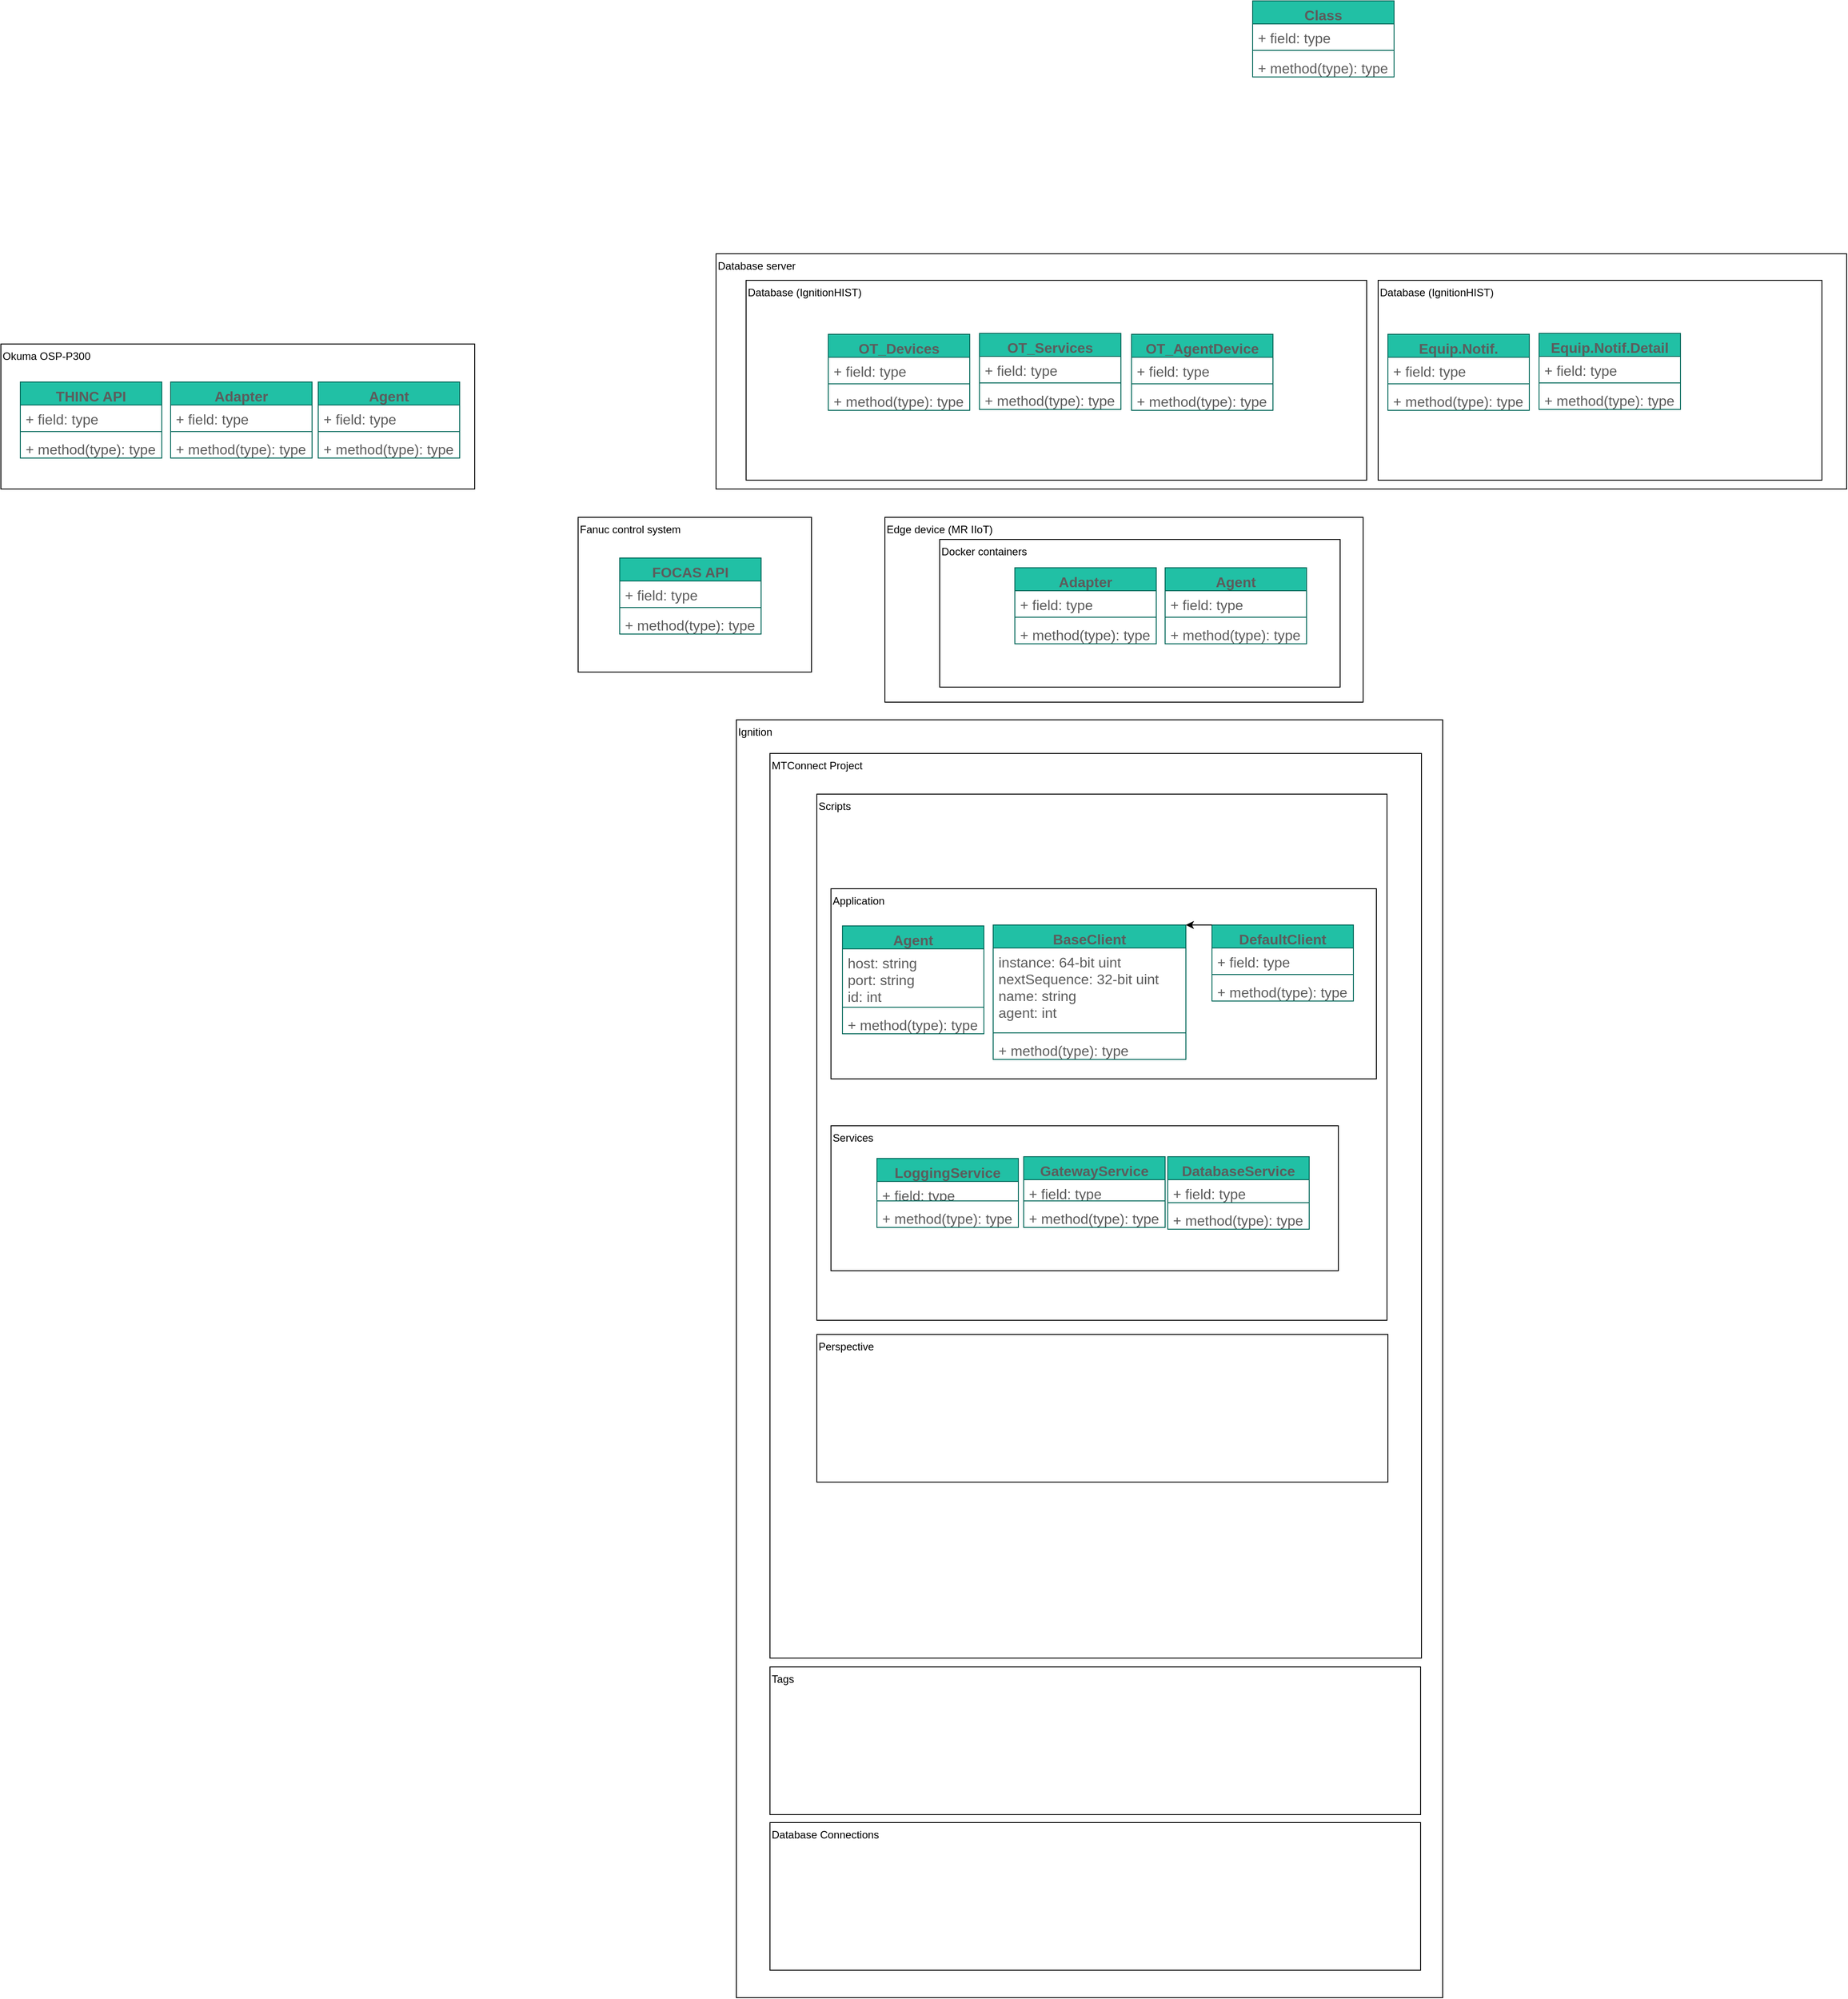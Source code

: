 <mxfile version="20.5.3" type="github">
  <diagram id="Y8VD3bbsFug7fa-G-Edv" name="Page-1">
    <mxGraphModel dx="3297" dy="3080" grid="0" gridSize="10" guides="1" tooltips="1" connect="1" arrows="1" fold="1" page="0" pageScale="1" pageWidth="850" pageHeight="1100" math="0" shadow="0">
      <root>
        <mxCell id="0" />
        <mxCell id="1" parent="0" />
        <mxCell id="nwVFUQn7Gyxe_FwkuT-B-43" value="Fanuc control system" style="rounded=0;whiteSpace=wrap;html=1;align=left;verticalAlign=top;" vertex="1" parent="1">
          <mxGeometry x="-369" y="-84" width="264" height="175" as="geometry" />
        </mxCell>
        <mxCell id="cE-XZR6qFVG_7nGPDlGH-24" value="Edge device (MR IIoT)" style="rounded=0;whiteSpace=wrap;html=1;align=left;verticalAlign=top;" parent="1" vertex="1">
          <mxGeometry x="-22" y="-84" width="541" height="209" as="geometry" />
        </mxCell>
        <mxCell id="nwVFUQn7Gyxe_FwkuT-B-20" value="Docker containers" style="rounded=0;whiteSpace=wrap;html=1;align=left;verticalAlign=top;" vertex="1" parent="1">
          <mxGeometry x="40" y="-59" width="453" height="167" as="geometry" />
        </mxCell>
        <mxCell id="nwVFUQn7Gyxe_FwkuT-B-6" value="Database server" style="rounded=0;whiteSpace=wrap;html=1;align=left;verticalAlign=top;" vertex="1" parent="1">
          <mxGeometry x="-213" y="-382" width="1279" height="266" as="geometry" />
        </mxCell>
        <mxCell id="nwVFUQn7Gyxe_FwkuT-B-1" value="Ignition" style="rounded=0;whiteSpace=wrap;html=1;align=left;verticalAlign=top;" vertex="1" parent="1">
          <mxGeometry x="-190" y="145" width="799" height="1445" as="geometry" />
        </mxCell>
        <mxCell id="ojhhG3WkHg60o16cQQcv-1" value="MTConnect Project" style="rounded=0;whiteSpace=wrap;html=1;align=left;verticalAlign=top;" parent="1" vertex="1">
          <mxGeometry x="-152" y="183" width="737" height="1023" as="geometry" />
        </mxCell>
        <mxCell id="ojhhG3WkHg60o16cQQcv-8" value="Scripts" style="rounded=0;whiteSpace=wrap;html=1;align=left;verticalAlign=top;" parent="1" vertex="1">
          <mxGeometry x="-99" y="229" width="645" height="595" as="geometry" />
        </mxCell>
        <mxCell id="cE-XZR6qFVG_7nGPDlGH-3" value="Application" style="rounded=0;whiteSpace=wrap;html=1;align=left;verticalAlign=top;" parent="1" vertex="1">
          <mxGeometry x="-83" y="336" width="617" height="215" as="geometry" />
        </mxCell>
        <mxCell id="cE-XZR6qFVG_7nGPDlGH-2" value="Services" style="rounded=0;whiteSpace=wrap;html=1;align=left;verticalAlign=top;" parent="1" vertex="1">
          <mxGeometry x="-83" y="604" width="574" height="164" as="geometry" />
        </mxCell>
        <mxCell id="c3xup34KW6eh66UdVi6g-12" value="Agent" style="swimlane;fontStyle=1;align=center;verticalAlign=top;childLayout=stackLayout;horizontal=1;startSize=26;horizontalStack=0;resizeParent=1;resizeParentMax=0;resizeLast=0;collapsible=1;marginBottom=0;fontSize=16;fillColor=#21C0A5;strokeColor=#006658;fontColor=#5C5C5C;rounded=0;" parent="1" vertex="1">
          <mxGeometry x="-70" y="378" width="160" height="122" as="geometry" />
        </mxCell>
        <mxCell id="c3xup34KW6eh66UdVi6g-13" value="host: string&#xa;port: string&#xa;id: int" style="text;strokeColor=none;fillColor=none;align=left;verticalAlign=top;spacingLeft=4;spacingRight=4;overflow=hidden;rotatable=0;points=[[0,0.5],[1,0.5]];portConstraint=eastwest;fontSize=16;fontColor=#5C5C5C;rounded=0;" parent="c3xup34KW6eh66UdVi6g-12" vertex="1">
          <mxGeometry y="26" width="160" height="62" as="geometry" />
        </mxCell>
        <mxCell id="c3xup34KW6eh66UdVi6g-14" value="" style="line;strokeWidth=1;fillColor=none;align=left;verticalAlign=middle;spacingTop=-1;spacingLeft=3;spacingRight=3;rotatable=0;labelPosition=right;points=[];portConstraint=eastwest;fontSize=16;strokeColor=#006658;fontColor=#5C5C5C;rounded=0;" parent="c3xup34KW6eh66UdVi6g-12" vertex="1">
          <mxGeometry y="88" width="160" height="8" as="geometry" />
        </mxCell>
        <mxCell id="c3xup34KW6eh66UdVi6g-15" value="+ method(type): type" style="text;strokeColor=none;fillColor=none;align=left;verticalAlign=top;spacingLeft=4;spacingRight=4;overflow=hidden;rotatable=0;points=[[0,0.5],[1,0.5]];portConstraint=eastwest;fontSize=16;fontColor=#5C5C5C;rounded=0;" parent="c3xup34KW6eh66UdVi6g-12" vertex="1">
          <mxGeometry y="96" width="160" height="26" as="geometry" />
        </mxCell>
        <mxCell id="c3xup34KW6eh66UdVi6g-21" value="BaseClient" style="swimlane;fontStyle=1;align=center;verticalAlign=top;childLayout=stackLayout;horizontal=1;startSize=26;horizontalStack=0;resizeParent=1;resizeParentMax=0;resizeLast=0;collapsible=1;marginBottom=0;fontSize=16;fillColor=#21C0A5;strokeColor=#006658;fontColor=#5C5C5C;rounded=0;" parent="1" vertex="1">
          <mxGeometry x="100.5" y="377" width="218" height="152" as="geometry" />
        </mxCell>
        <mxCell id="c3xup34KW6eh66UdVi6g-22" value="instance: 64-bit uint&#xa;nextSequence: 32-bit uint&#xa;name: string&#xa;agent: int" style="text;strokeColor=none;fillColor=none;align=left;verticalAlign=top;spacingLeft=4;spacingRight=4;overflow=hidden;rotatable=0;points=[[0,0.5],[1,0.5]];portConstraint=eastwest;fontSize=16;fontColor=#5C5C5C;rounded=0;" parent="c3xup34KW6eh66UdVi6g-21" vertex="1">
          <mxGeometry y="26" width="218" height="92" as="geometry" />
        </mxCell>
        <mxCell id="c3xup34KW6eh66UdVi6g-23" value="" style="line;strokeWidth=1;fillColor=none;align=left;verticalAlign=middle;spacingTop=-1;spacingLeft=3;spacingRight=3;rotatable=0;labelPosition=right;points=[];portConstraint=eastwest;fontSize=16;strokeColor=#006658;fontColor=#5C5C5C;rounded=0;" parent="c3xup34KW6eh66UdVi6g-21" vertex="1">
          <mxGeometry y="118" width="218" height="8" as="geometry" />
        </mxCell>
        <mxCell id="c3xup34KW6eh66UdVi6g-24" value="+ method(type): type" style="text;strokeColor=none;fillColor=none;align=left;verticalAlign=top;spacingLeft=4;spacingRight=4;overflow=hidden;rotatable=0;points=[[0,0.5],[1,0.5]];portConstraint=eastwest;fontSize=16;fontColor=#5C5C5C;rounded=0;" parent="c3xup34KW6eh66UdVi6g-21" vertex="1">
          <mxGeometry y="126" width="218" height="26" as="geometry" />
        </mxCell>
        <mxCell id="c3xup34KW6eh66UdVi6g-25" value="DatabaseService" style="swimlane;fontStyle=1;align=center;verticalAlign=top;childLayout=stackLayout;horizontal=1;startSize=26;horizontalStack=0;resizeParent=1;resizeParentMax=0;resizeLast=0;collapsible=1;marginBottom=0;fontSize=16;fillColor=#21C0A5;strokeColor=#006658;fontColor=#5C5C5C;rounded=0;" parent="1" vertex="1">
          <mxGeometry x="298" y="639" width="160" height="82" as="geometry" />
        </mxCell>
        <mxCell id="c3xup34KW6eh66UdVi6g-26" value="+ field: type" style="text;strokeColor=none;fillColor=none;align=left;verticalAlign=top;spacingLeft=4;spacingRight=4;overflow=hidden;rotatable=0;points=[[0,0.5],[1,0.5]];portConstraint=eastwest;fontSize=16;fontColor=#5C5C5C;rounded=0;" parent="c3xup34KW6eh66UdVi6g-25" vertex="1">
          <mxGeometry y="26" width="160" height="22" as="geometry" />
        </mxCell>
        <mxCell id="c3xup34KW6eh66UdVi6g-27" value="" style="line;strokeWidth=1;fillColor=none;align=left;verticalAlign=middle;spacingTop=-1;spacingLeft=3;spacingRight=3;rotatable=0;labelPosition=right;points=[];portConstraint=eastwest;fontSize=16;strokeColor=#006658;fontColor=#5C5C5C;rounded=0;" parent="c3xup34KW6eh66UdVi6g-25" vertex="1">
          <mxGeometry y="48" width="160" height="8" as="geometry" />
        </mxCell>
        <mxCell id="c3xup34KW6eh66UdVi6g-28" value="+ method(type): type" style="text;strokeColor=none;fillColor=none;align=left;verticalAlign=top;spacingLeft=4;spacingRight=4;overflow=hidden;rotatable=0;points=[[0,0.5],[1,0.5]];portConstraint=eastwest;fontSize=16;fontColor=#5C5C5C;rounded=0;" parent="c3xup34KW6eh66UdVi6g-25" vertex="1">
          <mxGeometry y="56" width="160" height="26" as="geometry" />
        </mxCell>
        <mxCell id="c3xup34KW6eh66UdVi6g-29" value="GatewayService" style="swimlane;fontStyle=1;align=center;verticalAlign=top;childLayout=stackLayout;horizontal=1;startSize=26;horizontalStack=0;resizeParent=1;resizeParentMax=0;resizeLast=0;collapsible=1;marginBottom=0;fontSize=16;fillColor=#21C0A5;strokeColor=#006658;fontColor=#5C5C5C;rounded=0;" parent="1" vertex="1">
          <mxGeometry x="135" y="639" width="160" height="80" as="geometry" />
        </mxCell>
        <mxCell id="c3xup34KW6eh66UdVi6g-30" value="+ field: type" style="text;strokeColor=none;fillColor=none;align=left;verticalAlign=top;spacingLeft=4;spacingRight=4;overflow=hidden;rotatable=0;points=[[0,0.5],[1,0.5]];portConstraint=eastwest;fontSize=16;fontColor=#5C5C5C;rounded=0;" parent="c3xup34KW6eh66UdVi6g-29" vertex="1">
          <mxGeometry y="26" width="160" height="20" as="geometry" />
        </mxCell>
        <mxCell id="c3xup34KW6eh66UdVi6g-31" value="" style="line;strokeWidth=1;fillColor=none;align=left;verticalAlign=middle;spacingTop=-1;spacingLeft=3;spacingRight=3;rotatable=0;labelPosition=right;points=[];portConstraint=eastwest;fontSize=16;strokeColor=#006658;fontColor=#5C5C5C;rounded=0;" parent="c3xup34KW6eh66UdVi6g-29" vertex="1">
          <mxGeometry y="46" width="160" height="8" as="geometry" />
        </mxCell>
        <mxCell id="c3xup34KW6eh66UdVi6g-32" value="+ method(type): type" style="text;strokeColor=none;fillColor=none;align=left;verticalAlign=top;spacingLeft=4;spacingRight=4;overflow=hidden;rotatable=0;points=[[0,0.5],[1,0.5]];portConstraint=eastwest;fontSize=16;fontColor=#5C5C5C;rounded=0;" parent="c3xup34KW6eh66UdVi6g-29" vertex="1">
          <mxGeometry y="54" width="160" height="26" as="geometry" />
        </mxCell>
        <mxCell id="c3xup34KW6eh66UdVi6g-33" value="LoggingService" style="swimlane;fontStyle=1;align=center;verticalAlign=top;childLayout=stackLayout;horizontal=1;startSize=26;horizontalStack=0;resizeParent=1;resizeParentMax=0;resizeLast=0;collapsible=1;marginBottom=0;fontSize=16;fillColor=#21C0A5;strokeColor=#006658;fontColor=#5C5C5C;rounded=0;" parent="1" vertex="1">
          <mxGeometry x="-31" y="641" width="160" height="78" as="geometry" />
        </mxCell>
        <mxCell id="c3xup34KW6eh66UdVi6g-34" value="+ field: type" style="text;strokeColor=none;fillColor=none;align=left;verticalAlign=top;spacingLeft=4;spacingRight=4;overflow=hidden;rotatable=0;points=[[0,0.5],[1,0.5]];portConstraint=eastwest;fontSize=16;fontColor=#5C5C5C;rounded=0;" parent="c3xup34KW6eh66UdVi6g-33" vertex="1">
          <mxGeometry y="26" width="160" height="18" as="geometry" />
        </mxCell>
        <mxCell id="c3xup34KW6eh66UdVi6g-35" value="" style="line;strokeWidth=1;fillColor=none;align=left;verticalAlign=middle;spacingTop=-1;spacingLeft=3;spacingRight=3;rotatable=0;labelPosition=right;points=[];portConstraint=eastwest;fontSize=16;strokeColor=#006658;fontColor=#5C5C5C;rounded=0;" parent="c3xup34KW6eh66UdVi6g-33" vertex="1">
          <mxGeometry y="44" width="160" height="8" as="geometry" />
        </mxCell>
        <mxCell id="c3xup34KW6eh66UdVi6g-36" value="+ method(type): type" style="text;strokeColor=none;fillColor=none;align=left;verticalAlign=top;spacingLeft=4;spacingRight=4;overflow=hidden;rotatable=0;points=[[0,0.5],[1,0.5]];portConstraint=eastwest;fontSize=16;fontColor=#5C5C5C;rounded=0;" parent="c3xup34KW6eh66UdVi6g-33" vertex="1">
          <mxGeometry y="52" width="160" height="26" as="geometry" />
        </mxCell>
        <mxCell id="c3xup34KW6eh66UdVi6g-40" value="DefaultClient" style="swimlane;fontStyle=1;align=center;verticalAlign=top;childLayout=stackLayout;horizontal=1;startSize=26;horizontalStack=0;resizeParent=1;resizeParentMax=0;resizeLast=0;collapsible=1;marginBottom=0;fontSize=16;fillColor=#21C0A5;strokeColor=#006658;fontColor=#5C5C5C;rounded=0;" parent="1" vertex="1">
          <mxGeometry x="348" y="377" width="160" height="86" as="geometry" />
        </mxCell>
        <mxCell id="c3xup34KW6eh66UdVi6g-41" value="+ field: type" style="text;strokeColor=none;fillColor=none;align=left;verticalAlign=top;spacingLeft=4;spacingRight=4;overflow=hidden;rotatable=0;points=[[0,0.5],[1,0.5]];portConstraint=eastwest;fontSize=16;fontColor=#5C5C5C;rounded=0;" parent="c3xup34KW6eh66UdVi6g-40" vertex="1">
          <mxGeometry y="26" width="160" height="26" as="geometry" />
        </mxCell>
        <mxCell id="c3xup34KW6eh66UdVi6g-42" value="" style="line;strokeWidth=1;fillColor=none;align=left;verticalAlign=middle;spacingTop=-1;spacingLeft=3;spacingRight=3;rotatable=0;labelPosition=right;points=[];portConstraint=eastwest;fontSize=16;strokeColor=#006658;fontColor=#5C5C5C;rounded=0;" parent="c3xup34KW6eh66UdVi6g-40" vertex="1">
          <mxGeometry y="52" width="160" height="8" as="geometry" />
        </mxCell>
        <mxCell id="c3xup34KW6eh66UdVi6g-43" value="+ method(type): type" style="text;strokeColor=none;fillColor=none;align=left;verticalAlign=top;spacingLeft=4;spacingRight=4;overflow=hidden;rotatable=0;points=[[0,0.5],[1,0.5]];portConstraint=eastwest;fontSize=16;fontColor=#5C5C5C;rounded=0;" parent="c3xup34KW6eh66UdVi6g-40" vertex="1">
          <mxGeometry y="60" width="160" height="26" as="geometry" />
        </mxCell>
        <mxCell id="cE-XZR6qFVG_7nGPDlGH-1" value="" style="endArrow=classic;html=1;rounded=0;exitX=0;exitY=0;exitDx=0;exitDy=0;entryX=1;entryY=0;entryDx=0;entryDy=0;" parent="1" source="c3xup34KW6eh66UdVi6g-40" target="c3xup34KW6eh66UdVi6g-21" edge="1">
          <mxGeometry width="50" height="50" relative="1" as="geometry">
            <mxPoint x="241" y="395" as="sourcePoint" />
            <mxPoint x="337" y="235" as="targetPoint" />
          </mxGeometry>
        </mxCell>
        <mxCell id="cE-XZR6qFVG_7nGPDlGH-4" value="Agent" style="swimlane;fontStyle=1;align=center;verticalAlign=top;childLayout=stackLayout;horizontal=1;startSize=26;horizontalStack=0;resizeParent=1;resizeParentMax=0;resizeLast=0;collapsible=1;marginBottom=0;fontSize=16;fillColor=#21C0A5;strokeColor=#006658;fontColor=#5C5C5C;rounded=0;" parent="1" vertex="1">
          <mxGeometry x="295" y="-27" width="160" height="86" as="geometry" />
        </mxCell>
        <mxCell id="cE-XZR6qFVG_7nGPDlGH-5" value="+ field: type" style="text;strokeColor=none;fillColor=none;align=left;verticalAlign=top;spacingLeft=4;spacingRight=4;overflow=hidden;rotatable=0;points=[[0,0.5],[1,0.5]];portConstraint=eastwest;fontSize=16;fontColor=#5C5C5C;rounded=0;" parent="cE-XZR6qFVG_7nGPDlGH-4" vertex="1">
          <mxGeometry y="26" width="160" height="26" as="geometry" />
        </mxCell>
        <mxCell id="cE-XZR6qFVG_7nGPDlGH-6" value="" style="line;strokeWidth=1;fillColor=none;align=left;verticalAlign=middle;spacingTop=-1;spacingLeft=3;spacingRight=3;rotatable=0;labelPosition=right;points=[];portConstraint=eastwest;fontSize=16;strokeColor=#006658;fontColor=#5C5C5C;rounded=0;" parent="cE-XZR6qFVG_7nGPDlGH-4" vertex="1">
          <mxGeometry y="52" width="160" height="8" as="geometry" />
        </mxCell>
        <mxCell id="cE-XZR6qFVG_7nGPDlGH-7" value="+ method(type): type" style="text;strokeColor=none;fillColor=none;align=left;verticalAlign=top;spacingLeft=4;spacingRight=4;overflow=hidden;rotatable=0;points=[[0,0.5],[1,0.5]];portConstraint=eastwest;fontSize=16;fontColor=#5C5C5C;rounded=0;" parent="cE-XZR6qFVG_7nGPDlGH-4" vertex="1">
          <mxGeometry y="60" width="160" height="26" as="geometry" />
        </mxCell>
        <mxCell id="cE-XZR6qFVG_7nGPDlGH-8" value="Adapter" style="swimlane;fontStyle=1;align=center;verticalAlign=top;childLayout=stackLayout;horizontal=1;startSize=26;horizontalStack=0;resizeParent=1;resizeParentMax=0;resizeLast=0;collapsible=1;marginBottom=0;fontSize=16;fillColor=#21C0A5;strokeColor=#006658;fontColor=#5C5C5C;rounded=0;" parent="1" vertex="1">
          <mxGeometry x="125" y="-27" width="160" height="86" as="geometry" />
        </mxCell>
        <mxCell id="cE-XZR6qFVG_7nGPDlGH-9" value="+ field: type" style="text;strokeColor=none;fillColor=none;align=left;verticalAlign=top;spacingLeft=4;spacingRight=4;overflow=hidden;rotatable=0;points=[[0,0.5],[1,0.5]];portConstraint=eastwest;fontSize=16;fontColor=#5C5C5C;rounded=0;" parent="cE-XZR6qFVG_7nGPDlGH-8" vertex="1">
          <mxGeometry y="26" width="160" height="26" as="geometry" />
        </mxCell>
        <mxCell id="cE-XZR6qFVG_7nGPDlGH-10" value="" style="line;strokeWidth=1;fillColor=none;align=left;verticalAlign=middle;spacingTop=-1;spacingLeft=3;spacingRight=3;rotatable=0;labelPosition=right;points=[];portConstraint=eastwest;fontSize=16;strokeColor=#006658;fontColor=#5C5C5C;rounded=0;" parent="cE-XZR6qFVG_7nGPDlGH-8" vertex="1">
          <mxGeometry y="52" width="160" height="8" as="geometry" />
        </mxCell>
        <mxCell id="cE-XZR6qFVG_7nGPDlGH-11" value="+ method(type): type" style="text;strokeColor=none;fillColor=none;align=left;verticalAlign=top;spacingLeft=4;spacingRight=4;overflow=hidden;rotatable=0;points=[[0,0.5],[1,0.5]];portConstraint=eastwest;fontSize=16;fontColor=#5C5C5C;rounded=0;" parent="cE-XZR6qFVG_7nGPDlGH-8" vertex="1">
          <mxGeometry y="60" width="160" height="26" as="geometry" />
        </mxCell>
        <mxCell id="cE-XZR6qFVG_7nGPDlGH-25" value="Class" style="swimlane;fontStyle=1;align=center;verticalAlign=top;childLayout=stackLayout;horizontal=1;startSize=26;horizontalStack=0;resizeParent=1;resizeParentMax=0;resizeLast=0;collapsible=1;marginBottom=0;fontSize=16;fillColor=#21C0A5;strokeColor=#006658;fontColor=#5C5C5C;rounded=0;" parent="1" vertex="1">
          <mxGeometry x="394" y="-668" width="160" height="86" as="geometry" />
        </mxCell>
        <mxCell id="cE-XZR6qFVG_7nGPDlGH-26" value="+ field: type" style="text;strokeColor=none;fillColor=none;align=left;verticalAlign=top;spacingLeft=4;spacingRight=4;overflow=hidden;rotatable=0;points=[[0,0.5],[1,0.5]];portConstraint=eastwest;fontSize=16;fontColor=#5C5C5C;rounded=0;" parent="cE-XZR6qFVG_7nGPDlGH-25" vertex="1">
          <mxGeometry y="26" width="160" height="26" as="geometry" />
        </mxCell>
        <mxCell id="cE-XZR6qFVG_7nGPDlGH-27" value="" style="line;strokeWidth=1;fillColor=none;align=left;verticalAlign=middle;spacingTop=-1;spacingLeft=3;spacingRight=3;rotatable=0;labelPosition=right;points=[];portConstraint=eastwest;fontSize=16;strokeColor=#006658;fontColor=#5C5C5C;rounded=0;" parent="cE-XZR6qFVG_7nGPDlGH-25" vertex="1">
          <mxGeometry y="52" width="160" height="8" as="geometry" />
        </mxCell>
        <mxCell id="cE-XZR6qFVG_7nGPDlGH-28" value="+ method(type): type" style="text;strokeColor=none;fillColor=none;align=left;verticalAlign=top;spacingLeft=4;spacingRight=4;overflow=hidden;rotatable=0;points=[[0,0.5],[1,0.5]];portConstraint=eastwest;fontSize=16;fontColor=#5C5C5C;rounded=0;" parent="cE-XZR6qFVG_7nGPDlGH-25" vertex="1">
          <mxGeometry y="60" width="160" height="26" as="geometry" />
        </mxCell>
        <mxCell id="cE-XZR6qFVG_7nGPDlGH-29" value="Database (IgnitionHIST)" style="rounded=0;whiteSpace=wrap;html=1;align=left;verticalAlign=top;" parent="1" vertex="1">
          <mxGeometry x="-179" y="-352" width="702" height="226" as="geometry" />
        </mxCell>
        <mxCell id="cE-XZR6qFVG_7nGPDlGH-30" value="OT_Devices" style="swimlane;fontStyle=1;align=center;verticalAlign=top;childLayout=stackLayout;horizontal=1;startSize=26;horizontalStack=0;resizeParent=1;resizeParentMax=0;resizeLast=0;collapsible=1;marginBottom=0;fontSize=16;fillColor=#21C0A5;strokeColor=#006658;fontColor=#5C5C5C;rounded=0;" parent="1" vertex="1">
          <mxGeometry x="-86" y="-291" width="160" height="86" as="geometry" />
        </mxCell>
        <mxCell id="cE-XZR6qFVG_7nGPDlGH-31" value="+ field: type" style="text;strokeColor=none;fillColor=none;align=left;verticalAlign=top;spacingLeft=4;spacingRight=4;overflow=hidden;rotatable=0;points=[[0,0.5],[1,0.5]];portConstraint=eastwest;fontSize=16;fontColor=#5C5C5C;rounded=0;" parent="cE-XZR6qFVG_7nGPDlGH-30" vertex="1">
          <mxGeometry y="26" width="160" height="26" as="geometry" />
        </mxCell>
        <mxCell id="cE-XZR6qFVG_7nGPDlGH-32" value="" style="line;strokeWidth=1;fillColor=none;align=left;verticalAlign=middle;spacingTop=-1;spacingLeft=3;spacingRight=3;rotatable=0;labelPosition=right;points=[];portConstraint=eastwest;fontSize=16;strokeColor=#006658;fontColor=#5C5C5C;rounded=0;" parent="cE-XZR6qFVG_7nGPDlGH-30" vertex="1">
          <mxGeometry y="52" width="160" height="8" as="geometry" />
        </mxCell>
        <mxCell id="cE-XZR6qFVG_7nGPDlGH-33" value="+ method(type): type" style="text;strokeColor=none;fillColor=none;align=left;verticalAlign=top;spacingLeft=4;spacingRight=4;overflow=hidden;rotatable=0;points=[[0,0.5],[1,0.5]];portConstraint=eastwest;fontSize=16;fontColor=#5C5C5C;rounded=0;" parent="cE-XZR6qFVG_7nGPDlGH-30" vertex="1">
          <mxGeometry y="60" width="160" height="26" as="geometry" />
        </mxCell>
        <mxCell id="cE-XZR6qFVG_7nGPDlGH-34" value="OT_Services" style="swimlane;fontStyle=1;align=center;verticalAlign=top;childLayout=stackLayout;horizontal=1;startSize=26;horizontalStack=0;resizeParent=1;resizeParentMax=0;resizeLast=0;collapsible=1;marginBottom=0;fontSize=16;fillColor=#21C0A5;strokeColor=#006658;fontColor=#5C5C5C;rounded=0;" parent="1" vertex="1">
          <mxGeometry x="85" y="-292" width="160" height="86" as="geometry" />
        </mxCell>
        <mxCell id="cE-XZR6qFVG_7nGPDlGH-35" value="+ field: type" style="text;strokeColor=none;fillColor=none;align=left;verticalAlign=top;spacingLeft=4;spacingRight=4;overflow=hidden;rotatable=0;points=[[0,0.5],[1,0.5]];portConstraint=eastwest;fontSize=16;fontColor=#5C5C5C;rounded=0;" parent="cE-XZR6qFVG_7nGPDlGH-34" vertex="1">
          <mxGeometry y="26" width="160" height="26" as="geometry" />
        </mxCell>
        <mxCell id="cE-XZR6qFVG_7nGPDlGH-36" value="" style="line;strokeWidth=1;fillColor=none;align=left;verticalAlign=middle;spacingTop=-1;spacingLeft=3;spacingRight=3;rotatable=0;labelPosition=right;points=[];portConstraint=eastwest;fontSize=16;strokeColor=#006658;fontColor=#5C5C5C;rounded=0;" parent="cE-XZR6qFVG_7nGPDlGH-34" vertex="1">
          <mxGeometry y="52" width="160" height="8" as="geometry" />
        </mxCell>
        <mxCell id="cE-XZR6qFVG_7nGPDlGH-37" value="+ method(type): type" style="text;strokeColor=none;fillColor=none;align=left;verticalAlign=top;spacingLeft=4;spacingRight=4;overflow=hidden;rotatable=0;points=[[0,0.5],[1,0.5]];portConstraint=eastwest;fontSize=16;fontColor=#5C5C5C;rounded=0;" parent="cE-XZR6qFVG_7nGPDlGH-34" vertex="1">
          <mxGeometry y="60" width="160" height="26" as="geometry" />
        </mxCell>
        <mxCell id="ojhhG3WkHg60o16cQQcv-7" value="Perspective" style="rounded=0;whiteSpace=wrap;html=1;align=left;verticalAlign=top;" parent="1" vertex="1">
          <mxGeometry x="-99" y="840" width="646" height="167" as="geometry" />
        </mxCell>
        <mxCell id="nwVFUQn7Gyxe_FwkuT-B-2" value="Tags" style="rounded=0;whiteSpace=wrap;html=1;align=left;verticalAlign=top;" vertex="1" parent="1">
          <mxGeometry x="-152" y="1216" width="736" height="167" as="geometry" />
        </mxCell>
        <mxCell id="nwVFUQn7Gyxe_FwkuT-B-5" value="Database Connections" style="rounded=0;whiteSpace=wrap;html=1;align=left;verticalAlign=top;" vertex="1" parent="1">
          <mxGeometry x="-152" y="1392" width="736" height="167" as="geometry" />
        </mxCell>
        <mxCell id="nwVFUQn7Gyxe_FwkuT-B-7" value="OT_AgentDevice" style="swimlane;fontStyle=1;align=center;verticalAlign=top;childLayout=stackLayout;horizontal=1;startSize=26;horizontalStack=0;resizeParent=1;resizeParentMax=0;resizeLast=0;collapsible=1;marginBottom=0;fontSize=16;fillColor=#21C0A5;strokeColor=#006658;fontColor=#5C5C5C;rounded=0;" vertex="1" parent="1">
          <mxGeometry x="257" y="-291" width="160" height="86" as="geometry" />
        </mxCell>
        <mxCell id="nwVFUQn7Gyxe_FwkuT-B-8" value="+ field: type" style="text;strokeColor=none;fillColor=none;align=left;verticalAlign=top;spacingLeft=4;spacingRight=4;overflow=hidden;rotatable=0;points=[[0,0.5],[1,0.5]];portConstraint=eastwest;fontSize=16;fontColor=#5C5C5C;rounded=0;" vertex="1" parent="nwVFUQn7Gyxe_FwkuT-B-7">
          <mxGeometry y="26" width="160" height="26" as="geometry" />
        </mxCell>
        <mxCell id="nwVFUQn7Gyxe_FwkuT-B-9" value="" style="line;strokeWidth=1;fillColor=none;align=left;verticalAlign=middle;spacingTop=-1;spacingLeft=3;spacingRight=3;rotatable=0;labelPosition=right;points=[];portConstraint=eastwest;fontSize=16;strokeColor=#006658;fontColor=#5C5C5C;rounded=0;" vertex="1" parent="nwVFUQn7Gyxe_FwkuT-B-7">
          <mxGeometry y="52" width="160" height="8" as="geometry" />
        </mxCell>
        <mxCell id="nwVFUQn7Gyxe_FwkuT-B-10" value="+ method(type): type" style="text;strokeColor=none;fillColor=none;align=left;verticalAlign=top;spacingLeft=4;spacingRight=4;overflow=hidden;rotatable=0;points=[[0,0.5],[1,0.5]];portConstraint=eastwest;fontSize=16;fontColor=#5C5C5C;rounded=0;" vertex="1" parent="nwVFUQn7Gyxe_FwkuT-B-7">
          <mxGeometry y="60" width="160" height="26" as="geometry" />
        </mxCell>
        <mxCell id="nwVFUQn7Gyxe_FwkuT-B-11" value="Database (IgnitionHIST)" style="rounded=0;whiteSpace=wrap;html=1;align=left;verticalAlign=top;" vertex="1" parent="1">
          <mxGeometry x="536" y="-352" width="502" height="226" as="geometry" />
        </mxCell>
        <mxCell id="nwVFUQn7Gyxe_FwkuT-B-12" value="Equip.Notif." style="swimlane;fontStyle=1;align=center;verticalAlign=top;childLayout=stackLayout;horizontal=1;startSize=26;horizontalStack=0;resizeParent=1;resizeParentMax=0;resizeLast=0;collapsible=1;marginBottom=0;fontSize=16;fillColor=#21C0A5;strokeColor=#006658;fontColor=#5C5C5C;rounded=0;" vertex="1" parent="1">
          <mxGeometry x="547" y="-291" width="160" height="86" as="geometry" />
        </mxCell>
        <mxCell id="nwVFUQn7Gyxe_FwkuT-B-13" value="+ field: type" style="text;strokeColor=none;fillColor=none;align=left;verticalAlign=top;spacingLeft=4;spacingRight=4;overflow=hidden;rotatable=0;points=[[0,0.5],[1,0.5]];portConstraint=eastwest;fontSize=16;fontColor=#5C5C5C;rounded=0;" vertex="1" parent="nwVFUQn7Gyxe_FwkuT-B-12">
          <mxGeometry y="26" width="160" height="26" as="geometry" />
        </mxCell>
        <mxCell id="nwVFUQn7Gyxe_FwkuT-B-14" value="" style="line;strokeWidth=1;fillColor=none;align=left;verticalAlign=middle;spacingTop=-1;spacingLeft=3;spacingRight=3;rotatable=0;labelPosition=right;points=[];portConstraint=eastwest;fontSize=16;strokeColor=#006658;fontColor=#5C5C5C;rounded=0;" vertex="1" parent="nwVFUQn7Gyxe_FwkuT-B-12">
          <mxGeometry y="52" width="160" height="8" as="geometry" />
        </mxCell>
        <mxCell id="nwVFUQn7Gyxe_FwkuT-B-15" value="+ method(type): type" style="text;strokeColor=none;fillColor=none;align=left;verticalAlign=top;spacingLeft=4;spacingRight=4;overflow=hidden;rotatable=0;points=[[0,0.5],[1,0.5]];portConstraint=eastwest;fontSize=16;fontColor=#5C5C5C;rounded=0;" vertex="1" parent="nwVFUQn7Gyxe_FwkuT-B-12">
          <mxGeometry y="60" width="160" height="26" as="geometry" />
        </mxCell>
        <mxCell id="nwVFUQn7Gyxe_FwkuT-B-16" value="Equip.Notif.Detail" style="swimlane;fontStyle=1;align=center;verticalAlign=top;childLayout=stackLayout;horizontal=1;startSize=26;horizontalStack=0;resizeParent=1;resizeParentMax=0;resizeLast=0;collapsible=1;marginBottom=0;fontSize=16;fillColor=#21C0A5;strokeColor=#006658;fontColor=#5C5C5C;rounded=0;" vertex="1" parent="1">
          <mxGeometry x="718" y="-292" width="160" height="86" as="geometry" />
        </mxCell>
        <mxCell id="nwVFUQn7Gyxe_FwkuT-B-17" value="+ field: type" style="text;strokeColor=none;fillColor=none;align=left;verticalAlign=top;spacingLeft=4;spacingRight=4;overflow=hidden;rotatable=0;points=[[0,0.5],[1,0.5]];portConstraint=eastwest;fontSize=16;fontColor=#5C5C5C;rounded=0;" vertex="1" parent="nwVFUQn7Gyxe_FwkuT-B-16">
          <mxGeometry y="26" width="160" height="26" as="geometry" />
        </mxCell>
        <mxCell id="nwVFUQn7Gyxe_FwkuT-B-18" value="" style="line;strokeWidth=1;fillColor=none;align=left;verticalAlign=middle;spacingTop=-1;spacingLeft=3;spacingRight=3;rotatable=0;labelPosition=right;points=[];portConstraint=eastwest;fontSize=16;strokeColor=#006658;fontColor=#5C5C5C;rounded=0;" vertex="1" parent="nwVFUQn7Gyxe_FwkuT-B-16">
          <mxGeometry y="52" width="160" height="8" as="geometry" />
        </mxCell>
        <mxCell id="nwVFUQn7Gyxe_FwkuT-B-19" value="+ method(type): type" style="text;strokeColor=none;fillColor=none;align=left;verticalAlign=top;spacingLeft=4;spacingRight=4;overflow=hidden;rotatable=0;points=[[0,0.5],[1,0.5]];portConstraint=eastwest;fontSize=16;fontColor=#5C5C5C;rounded=0;" vertex="1" parent="nwVFUQn7Gyxe_FwkuT-B-16">
          <mxGeometry y="60" width="160" height="26" as="geometry" />
        </mxCell>
        <mxCell id="nwVFUQn7Gyxe_FwkuT-B-34" value="Okuma OSP-P300" style="rounded=0;whiteSpace=wrap;html=1;align=left;verticalAlign=top;" vertex="1" parent="1">
          <mxGeometry x="-1022" y="-280" width="536" height="164" as="geometry" />
        </mxCell>
        <mxCell id="nwVFUQn7Gyxe_FwkuT-B-35" value="Adapter" style="swimlane;fontStyle=1;align=center;verticalAlign=top;childLayout=stackLayout;horizontal=1;startSize=26;horizontalStack=0;resizeParent=1;resizeParentMax=0;resizeLast=0;collapsible=1;marginBottom=0;fontSize=16;fillColor=#21C0A5;strokeColor=#006658;fontColor=#5C5C5C;rounded=0;" vertex="1" parent="1">
          <mxGeometry x="-830" y="-237" width="160" height="86" as="geometry" />
        </mxCell>
        <mxCell id="nwVFUQn7Gyxe_FwkuT-B-36" value="+ field: type" style="text;strokeColor=none;fillColor=none;align=left;verticalAlign=top;spacingLeft=4;spacingRight=4;overflow=hidden;rotatable=0;points=[[0,0.5],[1,0.5]];portConstraint=eastwest;fontSize=16;fontColor=#5C5C5C;rounded=0;" vertex="1" parent="nwVFUQn7Gyxe_FwkuT-B-35">
          <mxGeometry y="26" width="160" height="26" as="geometry" />
        </mxCell>
        <mxCell id="nwVFUQn7Gyxe_FwkuT-B-37" value="" style="line;strokeWidth=1;fillColor=none;align=left;verticalAlign=middle;spacingTop=-1;spacingLeft=3;spacingRight=3;rotatable=0;labelPosition=right;points=[];portConstraint=eastwest;fontSize=16;strokeColor=#006658;fontColor=#5C5C5C;rounded=0;" vertex="1" parent="nwVFUQn7Gyxe_FwkuT-B-35">
          <mxGeometry y="52" width="160" height="8" as="geometry" />
        </mxCell>
        <mxCell id="nwVFUQn7Gyxe_FwkuT-B-38" value="+ method(type): type" style="text;strokeColor=none;fillColor=none;align=left;verticalAlign=top;spacingLeft=4;spacingRight=4;overflow=hidden;rotatable=0;points=[[0,0.5],[1,0.5]];portConstraint=eastwest;fontSize=16;fontColor=#5C5C5C;rounded=0;" vertex="1" parent="nwVFUQn7Gyxe_FwkuT-B-35">
          <mxGeometry y="60" width="160" height="26" as="geometry" />
        </mxCell>
        <mxCell id="nwVFUQn7Gyxe_FwkuT-B-39" value="Agent" style="swimlane;fontStyle=1;align=center;verticalAlign=top;childLayout=stackLayout;horizontal=1;startSize=26;horizontalStack=0;resizeParent=1;resizeParentMax=0;resizeLast=0;collapsible=1;marginBottom=0;fontSize=16;fillColor=#21C0A5;strokeColor=#006658;fontColor=#5C5C5C;rounded=0;" vertex="1" parent="1">
          <mxGeometry x="-663" y="-237" width="160" height="86" as="geometry" />
        </mxCell>
        <mxCell id="nwVFUQn7Gyxe_FwkuT-B-40" value="+ field: type" style="text;strokeColor=none;fillColor=none;align=left;verticalAlign=top;spacingLeft=4;spacingRight=4;overflow=hidden;rotatable=0;points=[[0,0.5],[1,0.5]];portConstraint=eastwest;fontSize=16;fontColor=#5C5C5C;rounded=0;" vertex="1" parent="nwVFUQn7Gyxe_FwkuT-B-39">
          <mxGeometry y="26" width="160" height="26" as="geometry" />
        </mxCell>
        <mxCell id="nwVFUQn7Gyxe_FwkuT-B-41" value="" style="line;strokeWidth=1;fillColor=none;align=left;verticalAlign=middle;spacingTop=-1;spacingLeft=3;spacingRight=3;rotatable=0;labelPosition=right;points=[];portConstraint=eastwest;fontSize=16;strokeColor=#006658;fontColor=#5C5C5C;rounded=0;" vertex="1" parent="nwVFUQn7Gyxe_FwkuT-B-39">
          <mxGeometry y="52" width="160" height="8" as="geometry" />
        </mxCell>
        <mxCell id="nwVFUQn7Gyxe_FwkuT-B-42" value="+ method(type): type" style="text;strokeColor=none;fillColor=none;align=left;verticalAlign=top;spacingLeft=4;spacingRight=4;overflow=hidden;rotatable=0;points=[[0,0.5],[1,0.5]];portConstraint=eastwest;fontSize=16;fontColor=#5C5C5C;rounded=0;" vertex="1" parent="nwVFUQn7Gyxe_FwkuT-B-39">
          <mxGeometry y="60" width="160" height="26" as="geometry" />
        </mxCell>
        <mxCell id="nwVFUQn7Gyxe_FwkuT-B-44" value="FOCAS API" style="swimlane;fontStyle=1;align=center;verticalAlign=top;childLayout=stackLayout;horizontal=1;startSize=26;horizontalStack=0;resizeParent=1;resizeParentMax=0;resizeLast=0;collapsible=1;marginBottom=0;fontSize=16;fillColor=#21C0A5;strokeColor=#006658;fontColor=#5C5C5C;rounded=0;" vertex="1" parent="1">
          <mxGeometry x="-322" y="-38" width="160" height="86" as="geometry" />
        </mxCell>
        <mxCell id="nwVFUQn7Gyxe_FwkuT-B-45" value="+ field: type" style="text;strokeColor=none;fillColor=none;align=left;verticalAlign=top;spacingLeft=4;spacingRight=4;overflow=hidden;rotatable=0;points=[[0,0.5],[1,0.5]];portConstraint=eastwest;fontSize=16;fontColor=#5C5C5C;rounded=0;" vertex="1" parent="nwVFUQn7Gyxe_FwkuT-B-44">
          <mxGeometry y="26" width="160" height="26" as="geometry" />
        </mxCell>
        <mxCell id="nwVFUQn7Gyxe_FwkuT-B-46" value="" style="line;strokeWidth=1;fillColor=none;align=left;verticalAlign=middle;spacingTop=-1;spacingLeft=3;spacingRight=3;rotatable=0;labelPosition=right;points=[];portConstraint=eastwest;fontSize=16;strokeColor=#006658;fontColor=#5C5C5C;rounded=0;" vertex="1" parent="nwVFUQn7Gyxe_FwkuT-B-44">
          <mxGeometry y="52" width="160" height="8" as="geometry" />
        </mxCell>
        <mxCell id="nwVFUQn7Gyxe_FwkuT-B-47" value="+ method(type): type" style="text;strokeColor=none;fillColor=none;align=left;verticalAlign=top;spacingLeft=4;spacingRight=4;overflow=hidden;rotatable=0;points=[[0,0.5],[1,0.5]];portConstraint=eastwest;fontSize=16;fontColor=#5C5C5C;rounded=0;" vertex="1" parent="nwVFUQn7Gyxe_FwkuT-B-44">
          <mxGeometry y="60" width="160" height="26" as="geometry" />
        </mxCell>
        <mxCell id="nwVFUQn7Gyxe_FwkuT-B-50" value="THINC API" style="swimlane;fontStyle=1;align=center;verticalAlign=top;childLayout=stackLayout;horizontal=1;startSize=26;horizontalStack=0;resizeParent=1;resizeParentMax=0;resizeLast=0;collapsible=1;marginBottom=0;fontSize=16;fillColor=#21C0A5;strokeColor=#006658;fontColor=#5C5C5C;rounded=0;" vertex="1" parent="1">
          <mxGeometry x="-1000" y="-237" width="160" height="86" as="geometry" />
        </mxCell>
        <mxCell id="nwVFUQn7Gyxe_FwkuT-B-51" value="+ field: type" style="text;strokeColor=none;fillColor=none;align=left;verticalAlign=top;spacingLeft=4;spacingRight=4;overflow=hidden;rotatable=0;points=[[0,0.5],[1,0.5]];portConstraint=eastwest;fontSize=16;fontColor=#5C5C5C;rounded=0;" vertex="1" parent="nwVFUQn7Gyxe_FwkuT-B-50">
          <mxGeometry y="26" width="160" height="26" as="geometry" />
        </mxCell>
        <mxCell id="nwVFUQn7Gyxe_FwkuT-B-52" value="" style="line;strokeWidth=1;fillColor=none;align=left;verticalAlign=middle;spacingTop=-1;spacingLeft=3;spacingRight=3;rotatable=0;labelPosition=right;points=[];portConstraint=eastwest;fontSize=16;strokeColor=#006658;fontColor=#5C5C5C;rounded=0;" vertex="1" parent="nwVFUQn7Gyxe_FwkuT-B-50">
          <mxGeometry y="52" width="160" height="8" as="geometry" />
        </mxCell>
        <mxCell id="nwVFUQn7Gyxe_FwkuT-B-53" value="+ method(type): type" style="text;strokeColor=none;fillColor=none;align=left;verticalAlign=top;spacingLeft=4;spacingRight=4;overflow=hidden;rotatable=0;points=[[0,0.5],[1,0.5]];portConstraint=eastwest;fontSize=16;fontColor=#5C5C5C;rounded=0;" vertex="1" parent="nwVFUQn7Gyxe_FwkuT-B-50">
          <mxGeometry y="60" width="160" height="26" as="geometry" />
        </mxCell>
      </root>
    </mxGraphModel>
  </diagram>
</mxfile>
